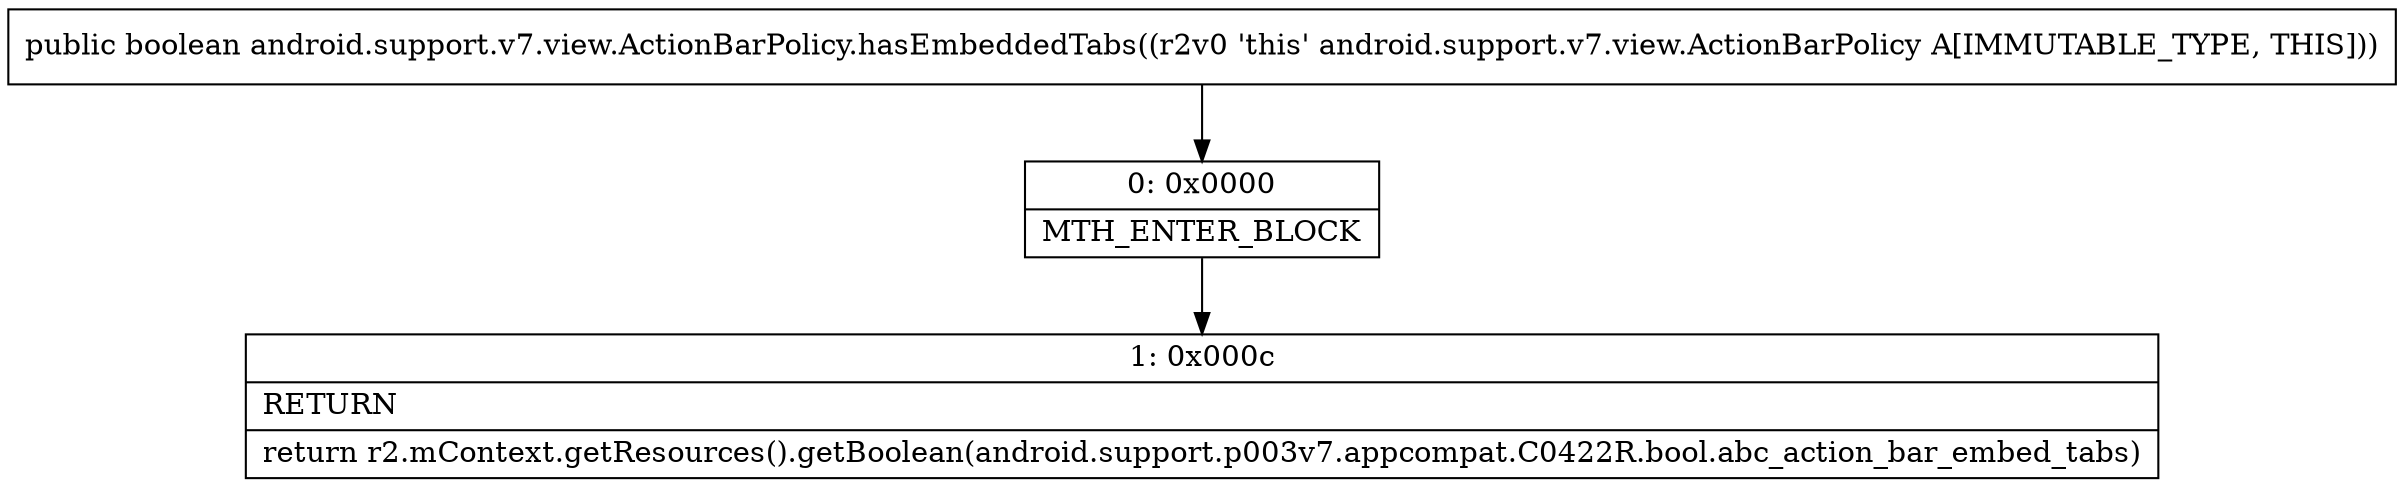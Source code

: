 digraph "CFG forandroid.support.v7.view.ActionBarPolicy.hasEmbeddedTabs()Z" {
Node_0 [shape=record,label="{0\:\ 0x0000|MTH_ENTER_BLOCK\l}"];
Node_1 [shape=record,label="{1\:\ 0x000c|RETURN\l|return r2.mContext.getResources().getBoolean(android.support.p003v7.appcompat.C0422R.bool.abc_action_bar_embed_tabs)\l}"];
MethodNode[shape=record,label="{public boolean android.support.v7.view.ActionBarPolicy.hasEmbeddedTabs((r2v0 'this' android.support.v7.view.ActionBarPolicy A[IMMUTABLE_TYPE, THIS])) }"];
MethodNode -> Node_0;
Node_0 -> Node_1;
}

